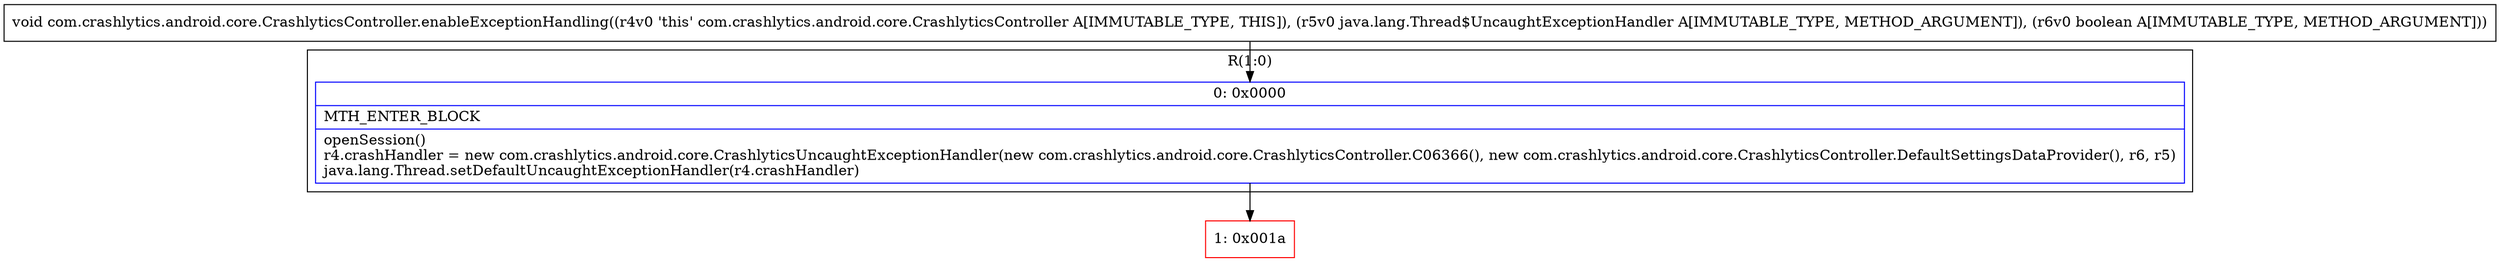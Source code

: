 digraph "CFG forcom.crashlytics.android.core.CrashlyticsController.enableExceptionHandling(Ljava\/lang\/Thread$UncaughtExceptionHandler;Z)V" {
subgraph cluster_Region_1613656447 {
label = "R(1:0)";
node [shape=record,color=blue];
Node_0 [shape=record,label="{0\:\ 0x0000|MTH_ENTER_BLOCK\l|openSession()\lr4.crashHandler = new com.crashlytics.android.core.CrashlyticsUncaughtExceptionHandler(new com.crashlytics.android.core.CrashlyticsController.C06366(), new com.crashlytics.android.core.CrashlyticsController.DefaultSettingsDataProvider(), r6, r5)\ljava.lang.Thread.setDefaultUncaughtExceptionHandler(r4.crashHandler)\l}"];
}
Node_1 [shape=record,color=red,label="{1\:\ 0x001a}"];
MethodNode[shape=record,label="{void com.crashlytics.android.core.CrashlyticsController.enableExceptionHandling((r4v0 'this' com.crashlytics.android.core.CrashlyticsController A[IMMUTABLE_TYPE, THIS]), (r5v0 java.lang.Thread$UncaughtExceptionHandler A[IMMUTABLE_TYPE, METHOD_ARGUMENT]), (r6v0 boolean A[IMMUTABLE_TYPE, METHOD_ARGUMENT])) }"];
MethodNode -> Node_0;
Node_0 -> Node_1;
}

